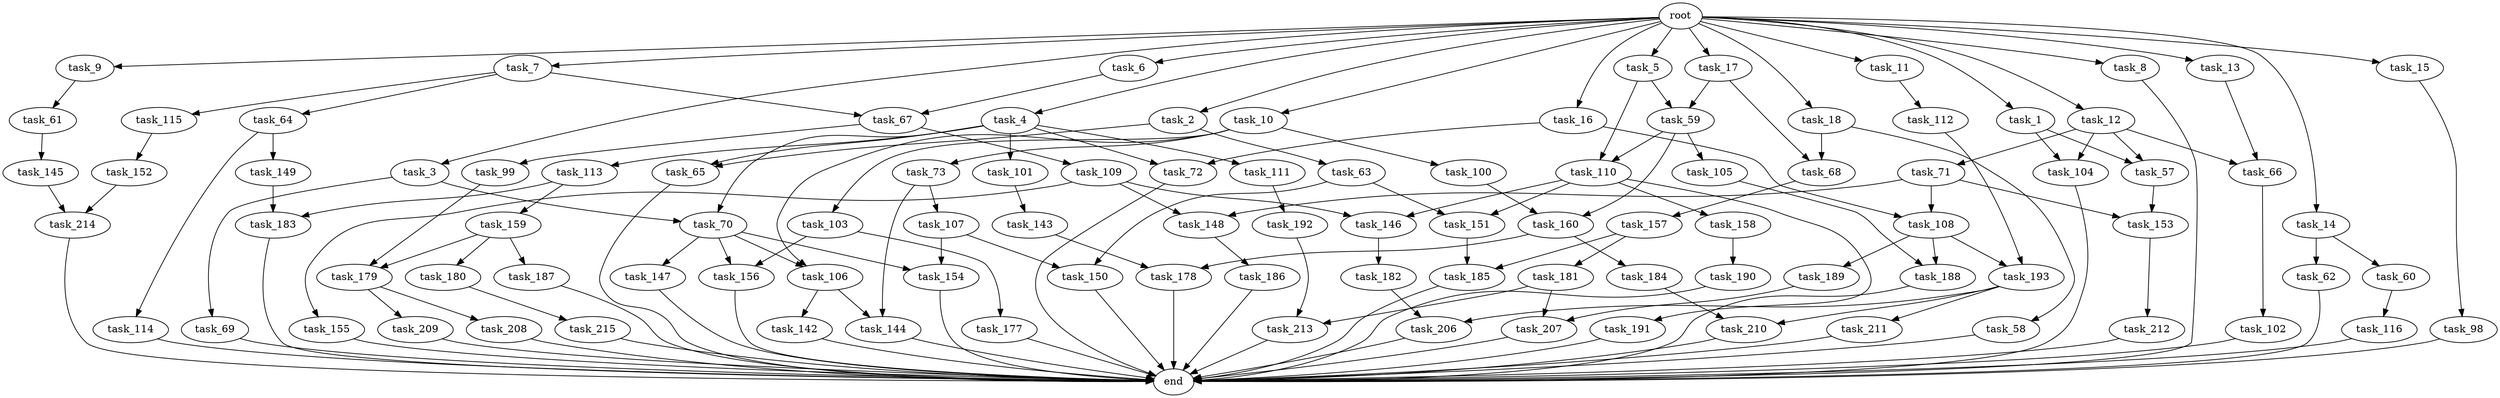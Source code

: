 digraph G {
  root [size="0.000000"];
  task_1 [size="10.240000"];
  task_2 [size="10.240000"];
  task_3 [size="10.240000"];
  task_4 [size="10.240000"];
  task_5 [size="10.240000"];
  task_6 [size="10.240000"];
  task_7 [size="10.240000"];
  task_8 [size="10.240000"];
  task_9 [size="10.240000"];
  task_10 [size="10.240000"];
  task_11 [size="10.240000"];
  task_12 [size="10.240000"];
  task_13 [size="10.240000"];
  task_14 [size="10.240000"];
  task_15 [size="10.240000"];
  task_16 [size="10.240000"];
  task_17 [size="10.240000"];
  task_18 [size="10.240000"];
  task_57 [size="6184752906.240000"];
  task_58 [size="343597383.680000"];
  task_59 [size="5583457484.800000"];
  task_60 [size="343597383.680000"];
  task_61 [size="2147483648.000000"];
  task_62 [size="343597383.680000"];
  task_63 [size="1374389534.720000"];
  task_64 [size="6957847019.520000"];
  task_65 [size="6871947673.600000"];
  task_66 [size="11682311045.120001"];
  task_67 [size="9105330667.520000"];
  task_68 [size="4552665333.760000"];
  task_69 [size="6957847019.520000"];
  task_70 [size="12455405158.400000"];
  task_71 [size="3092376453.120000"];
  task_72 [size="6871947673.600000"];
  task_73 [size="343597383.680000"];
  task_98 [size="773094113.280000"];
  task_99 [size="6957847019.520000"];
  task_100 [size="343597383.680000"];
  task_101 [size="5497558138.880000"];
  task_102 [size="2147483648.000000"];
  task_103 [size="343597383.680000"];
  task_104 [size="6184752906.240000"];
  task_105 [size="343597383.680000"];
  task_106 [size="1116691496.960000"];
  task_107 [size="4209067950.080000"];
  task_108 [size="3521873182.720000"];
  task_109 [size="6957847019.520000"];
  task_110 [size="1717986918.400000"];
  task_111 [size="5497558138.880000"];
  task_112 [size="3092376453.120000"];
  task_113 [size="5497558138.880000"];
  task_114 [size="3092376453.120000"];
  task_115 [size="6957847019.520000"];
  task_116 [size="773094113.280000"];
  task_142 [size="8589934592.000000"];
  task_143 [size="3092376453.120000"];
  task_144 [size="12799002542.080000"];
  task_145 [size="5497558138.880000"];
  task_146 [size="9706626088.960001"];
  task_147 [size="773094113.280000"];
  task_148 [size="7645041786.880000"];
  task_149 [size="3092376453.120000"];
  task_150 [size="3865470566.400000"];
  task_151 [size="4982162063.360000"];
  task_152 [size="2147483648.000000"];
  task_153 [size="6356551598.080000"];
  task_154 [size="3865470566.400000"];
  task_155 [size="5497558138.880000"];
  task_156 [size="7730941132.800000"];
  task_157 [size="343597383.680000"];
  task_158 [size="4209067950.080000"];
  task_159 [size="4209067950.080000"];
  task_160 [size="5841155522.560000"];
  task_177 [size="6957847019.520000"];
  task_178 [size="4982162063.360000"];
  task_179 [size="2748779069.440000"];
  task_180 [size="1374389534.720000"];
  task_181 [size="6957847019.520000"];
  task_182 [size="3092376453.120000"];
  task_183 [size="4552665333.760000"];
  task_184 [size="773094113.280000"];
  task_185 [size="8332236554.240000"];
  task_186 [size="3092376453.120000"];
  task_187 [size="1374389534.720000"];
  task_188 [size="5583457484.800000"];
  task_189 [size="4209067950.080000"];
  task_190 [size="3092376453.120000"];
  task_191 [size="4209067950.080000"];
  task_192 [size="8589934592.000000"];
  task_193 [size="7301444403.200000"];
  task_206 [size="5583457484.800000"];
  task_207 [size="10737418240.000000"];
  task_208 [size="2147483648.000000"];
  task_209 [size="2147483648.000000"];
  task_210 [size="8418135900.160000"];
  task_211 [size="4209067950.080000"];
  task_212 [size="8589934592.000000"];
  task_213 [size="10737418240.000000"];
  task_214 [size="10050223472.639999"];
  task_215 [size="343597383.680000"];
  end [size="0.000000"];

  root -> task_1 [size="1.000000"];
  root -> task_2 [size="1.000000"];
  root -> task_3 [size="1.000000"];
  root -> task_4 [size="1.000000"];
  root -> task_5 [size="1.000000"];
  root -> task_6 [size="1.000000"];
  root -> task_7 [size="1.000000"];
  root -> task_8 [size="1.000000"];
  root -> task_9 [size="1.000000"];
  root -> task_10 [size="1.000000"];
  root -> task_11 [size="1.000000"];
  root -> task_12 [size="1.000000"];
  root -> task_13 [size="1.000000"];
  root -> task_14 [size="1.000000"];
  root -> task_15 [size="1.000000"];
  root -> task_16 [size="1.000000"];
  root -> task_17 [size="1.000000"];
  root -> task_18 [size="1.000000"];
  task_1 -> task_57 [size="301989888.000000"];
  task_1 -> task_104 [size="301989888.000000"];
  task_2 -> task_63 [size="134217728.000000"];
  task_2 -> task_65 [size="134217728.000000"];
  task_3 -> task_69 [size="679477248.000000"];
  task_3 -> task_70 [size="679477248.000000"];
  task_4 -> task_65 [size="536870912.000000"];
  task_4 -> task_70 [size="536870912.000000"];
  task_4 -> task_72 [size="536870912.000000"];
  task_4 -> task_101 [size="536870912.000000"];
  task_4 -> task_111 [size="536870912.000000"];
  task_4 -> task_113 [size="536870912.000000"];
  task_5 -> task_59 [size="134217728.000000"];
  task_5 -> task_110 [size="134217728.000000"];
  task_6 -> task_67 [size="209715200.000000"];
  task_7 -> task_64 [size="679477248.000000"];
  task_7 -> task_67 [size="679477248.000000"];
  task_7 -> task_115 [size="679477248.000000"];
  task_8 -> end [size="1.000000"];
  task_9 -> task_61 [size="209715200.000000"];
  task_10 -> task_73 [size="33554432.000000"];
  task_10 -> task_100 [size="33554432.000000"];
  task_10 -> task_103 [size="33554432.000000"];
  task_10 -> task_106 [size="33554432.000000"];
  task_11 -> task_112 [size="301989888.000000"];
  task_12 -> task_57 [size="301989888.000000"];
  task_12 -> task_66 [size="301989888.000000"];
  task_12 -> task_71 [size="301989888.000000"];
  task_12 -> task_104 [size="301989888.000000"];
  task_13 -> task_66 [size="838860800.000000"];
  task_14 -> task_60 [size="33554432.000000"];
  task_14 -> task_62 [size="33554432.000000"];
  task_15 -> task_98 [size="75497472.000000"];
  task_16 -> task_72 [size="134217728.000000"];
  task_16 -> task_108 [size="134217728.000000"];
  task_17 -> task_59 [size="411041792.000000"];
  task_17 -> task_68 [size="411041792.000000"];
  task_18 -> task_58 [size="33554432.000000"];
  task_18 -> task_68 [size="33554432.000000"];
  task_57 -> task_153 [size="411041792.000000"];
  task_58 -> end [size="1.000000"];
  task_59 -> task_105 [size="33554432.000000"];
  task_59 -> task_110 [size="33554432.000000"];
  task_59 -> task_160 [size="33554432.000000"];
  task_60 -> task_116 [size="75497472.000000"];
  task_61 -> task_145 [size="536870912.000000"];
  task_62 -> end [size="1.000000"];
  task_63 -> task_150 [size="75497472.000000"];
  task_63 -> task_151 [size="75497472.000000"];
  task_64 -> task_114 [size="301989888.000000"];
  task_64 -> task_149 [size="301989888.000000"];
  task_65 -> end [size="1.000000"];
  task_66 -> task_102 [size="209715200.000000"];
  task_67 -> task_99 [size="679477248.000000"];
  task_67 -> task_109 [size="679477248.000000"];
  task_68 -> task_157 [size="33554432.000000"];
  task_69 -> end [size="1.000000"];
  task_70 -> task_106 [size="75497472.000000"];
  task_70 -> task_147 [size="75497472.000000"];
  task_70 -> task_154 [size="75497472.000000"];
  task_70 -> task_156 [size="75497472.000000"];
  task_71 -> task_108 [size="209715200.000000"];
  task_71 -> task_148 [size="209715200.000000"];
  task_71 -> task_153 [size="209715200.000000"];
  task_72 -> end [size="1.000000"];
  task_73 -> task_107 [size="411041792.000000"];
  task_73 -> task_144 [size="411041792.000000"];
  task_98 -> end [size="1.000000"];
  task_99 -> task_179 [size="134217728.000000"];
  task_100 -> task_160 [size="536870912.000000"];
  task_101 -> task_143 [size="301989888.000000"];
  task_102 -> end [size="1.000000"];
  task_103 -> task_156 [size="679477248.000000"];
  task_103 -> task_177 [size="679477248.000000"];
  task_104 -> end [size="1.000000"];
  task_105 -> task_188 [size="134217728.000000"];
  task_106 -> task_142 [size="838860800.000000"];
  task_106 -> task_144 [size="838860800.000000"];
  task_107 -> task_150 [size="301989888.000000"];
  task_107 -> task_154 [size="301989888.000000"];
  task_108 -> task_188 [size="411041792.000000"];
  task_108 -> task_189 [size="411041792.000000"];
  task_108 -> task_193 [size="411041792.000000"];
  task_109 -> task_146 [size="536870912.000000"];
  task_109 -> task_148 [size="536870912.000000"];
  task_109 -> task_155 [size="536870912.000000"];
  task_110 -> task_146 [size="411041792.000000"];
  task_110 -> task_151 [size="411041792.000000"];
  task_110 -> task_158 [size="411041792.000000"];
  task_110 -> task_191 [size="411041792.000000"];
  task_111 -> task_192 [size="838860800.000000"];
  task_112 -> task_193 [size="301989888.000000"];
  task_113 -> task_159 [size="411041792.000000"];
  task_113 -> task_183 [size="411041792.000000"];
  task_114 -> end [size="1.000000"];
  task_115 -> task_152 [size="209715200.000000"];
  task_116 -> end [size="1.000000"];
  task_142 -> end [size="1.000000"];
  task_143 -> task_178 [size="411041792.000000"];
  task_144 -> end [size="1.000000"];
  task_145 -> task_214 [size="679477248.000000"];
  task_146 -> task_182 [size="301989888.000000"];
  task_147 -> end [size="1.000000"];
  task_148 -> task_186 [size="301989888.000000"];
  task_149 -> task_183 [size="33554432.000000"];
  task_150 -> end [size="1.000000"];
  task_151 -> task_185 [size="134217728.000000"];
  task_152 -> task_214 [size="301989888.000000"];
  task_153 -> task_212 [size="838860800.000000"];
  task_154 -> end [size="1.000000"];
  task_155 -> end [size="1.000000"];
  task_156 -> end [size="1.000000"];
  task_157 -> task_181 [size="679477248.000000"];
  task_157 -> task_185 [size="679477248.000000"];
  task_158 -> task_190 [size="301989888.000000"];
  task_159 -> task_179 [size="134217728.000000"];
  task_159 -> task_180 [size="134217728.000000"];
  task_159 -> task_187 [size="134217728.000000"];
  task_160 -> task_178 [size="75497472.000000"];
  task_160 -> task_184 [size="75497472.000000"];
  task_177 -> end [size="1.000000"];
  task_178 -> end [size="1.000000"];
  task_179 -> task_208 [size="209715200.000000"];
  task_179 -> task_209 [size="209715200.000000"];
  task_180 -> task_215 [size="33554432.000000"];
  task_181 -> task_207 [size="838860800.000000"];
  task_181 -> task_213 [size="838860800.000000"];
  task_182 -> task_206 [size="134217728.000000"];
  task_183 -> end [size="1.000000"];
  task_184 -> task_210 [size="411041792.000000"];
  task_185 -> end [size="1.000000"];
  task_186 -> end [size="1.000000"];
  task_187 -> end [size="1.000000"];
  task_188 -> end [size="1.000000"];
  task_189 -> task_207 [size="209715200.000000"];
  task_190 -> end [size="1.000000"];
  task_191 -> end [size="1.000000"];
  task_192 -> task_213 [size="209715200.000000"];
  task_193 -> task_206 [size="411041792.000000"];
  task_193 -> task_210 [size="411041792.000000"];
  task_193 -> task_211 [size="411041792.000000"];
  task_206 -> end [size="1.000000"];
  task_207 -> end [size="1.000000"];
  task_208 -> end [size="1.000000"];
  task_209 -> end [size="1.000000"];
  task_210 -> end [size="1.000000"];
  task_211 -> end [size="1.000000"];
  task_212 -> end [size="1.000000"];
  task_213 -> end [size="1.000000"];
  task_214 -> end [size="1.000000"];
  task_215 -> end [size="1.000000"];
}
